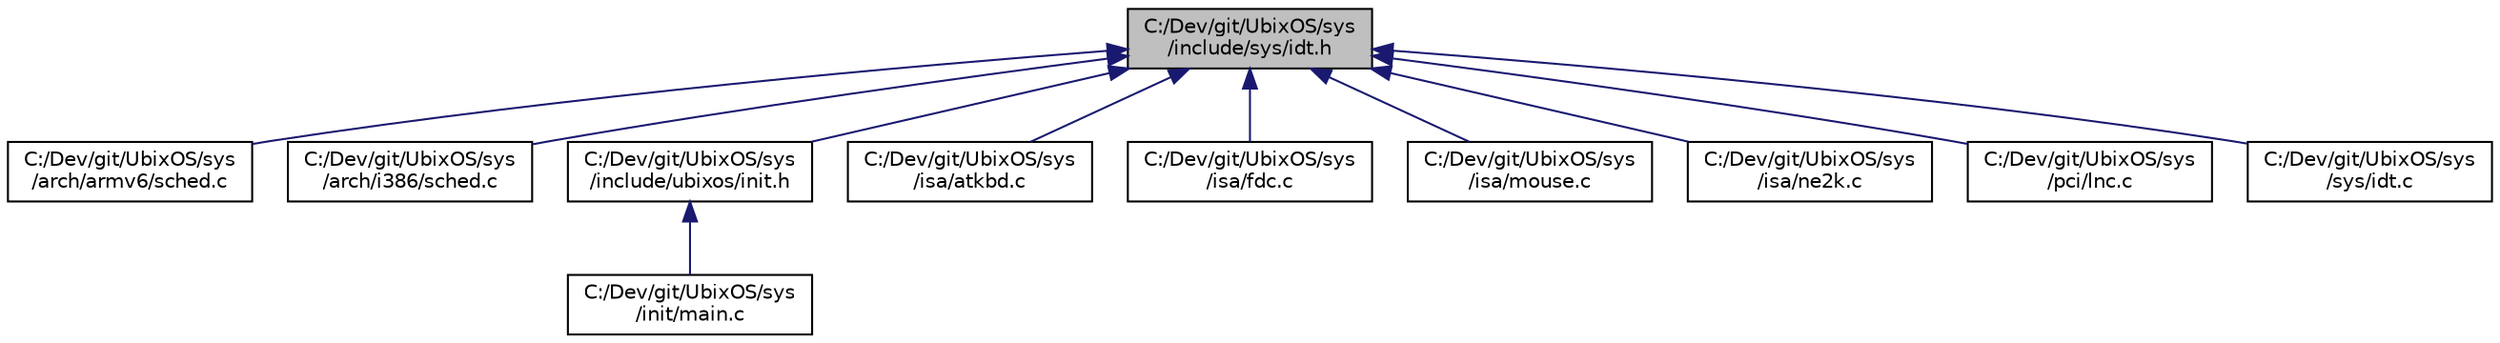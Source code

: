 digraph "C:/Dev/git/UbixOS/sys/include/sys/idt.h"
{
 // LATEX_PDF_SIZE
  edge [fontname="Helvetica",fontsize="10",labelfontname="Helvetica",labelfontsize="10"];
  node [fontname="Helvetica",fontsize="10",shape=record];
  Node1 [label="C:/Dev/git/UbixOS/sys\l/include/sys/idt.h",height=0.2,width=0.4,color="black", fillcolor="grey75", style="filled", fontcolor="black",tooltip=" "];
  Node1 -> Node2 [dir="back",color="midnightblue",fontsize="10",style="solid",fontname="Helvetica"];
  Node2 [label="C:/Dev/git/UbixOS/sys\l/arch/armv6/sched.c",height=0.2,width=0.4,color="black", fillcolor="white", style="filled",URL="$armv6_2sched_8c.html",tooltip=" "];
  Node1 -> Node3 [dir="back",color="midnightblue",fontsize="10",style="solid",fontname="Helvetica"];
  Node3 [label="C:/Dev/git/UbixOS/sys\l/arch/i386/sched.c",height=0.2,width=0.4,color="black", fillcolor="white", style="filled",URL="$i386_2sched_8c.html",tooltip=" "];
  Node1 -> Node4 [dir="back",color="midnightblue",fontsize="10",style="solid",fontname="Helvetica"];
  Node4 [label="C:/Dev/git/UbixOS/sys\l/include/ubixos/init.h",height=0.2,width=0.4,color="black", fillcolor="white", style="filled",URL="$ubixos_2init_8h.html",tooltip=" "];
  Node4 -> Node5 [dir="back",color="midnightblue",fontsize="10",style="solid",fontname="Helvetica"];
  Node5 [label="C:/Dev/git/UbixOS/sys\l/init/main.c",height=0.2,width=0.4,color="black", fillcolor="white", style="filled",URL="$main_8c.html",tooltip=" "];
  Node1 -> Node6 [dir="back",color="midnightblue",fontsize="10",style="solid",fontname="Helvetica"];
  Node6 [label="C:/Dev/git/UbixOS/sys\l/isa/atkbd.c",height=0.2,width=0.4,color="black", fillcolor="white", style="filled",URL="$atkbd_8c.html",tooltip=" "];
  Node1 -> Node7 [dir="back",color="midnightblue",fontsize="10",style="solid",fontname="Helvetica"];
  Node7 [label="C:/Dev/git/UbixOS/sys\l/isa/fdc.c",height=0.2,width=0.4,color="black", fillcolor="white", style="filled",URL="$fdc_8c.html",tooltip=" "];
  Node1 -> Node8 [dir="back",color="midnightblue",fontsize="10",style="solid",fontname="Helvetica"];
  Node8 [label="C:/Dev/git/UbixOS/sys\l/isa/mouse.c",height=0.2,width=0.4,color="black", fillcolor="white", style="filled",URL="$mouse_8c.html",tooltip=" "];
  Node1 -> Node9 [dir="back",color="midnightblue",fontsize="10",style="solid",fontname="Helvetica"];
  Node9 [label="C:/Dev/git/UbixOS/sys\l/isa/ne2k.c",height=0.2,width=0.4,color="black", fillcolor="white", style="filled",URL="$ne2k_8c.html",tooltip=" "];
  Node1 -> Node10 [dir="back",color="midnightblue",fontsize="10",style="solid",fontname="Helvetica"];
  Node10 [label="C:/Dev/git/UbixOS/sys\l/pci/lnc.c",height=0.2,width=0.4,color="black", fillcolor="white", style="filled",URL="$lnc_8c.html",tooltip=" "];
  Node1 -> Node11 [dir="back",color="midnightblue",fontsize="10",style="solid",fontname="Helvetica"];
  Node11 [label="C:/Dev/git/UbixOS/sys\l/sys/idt.c",height=0.2,width=0.4,color="black", fillcolor="white", style="filled",URL="$idt_8c.html",tooltip=" "];
}
